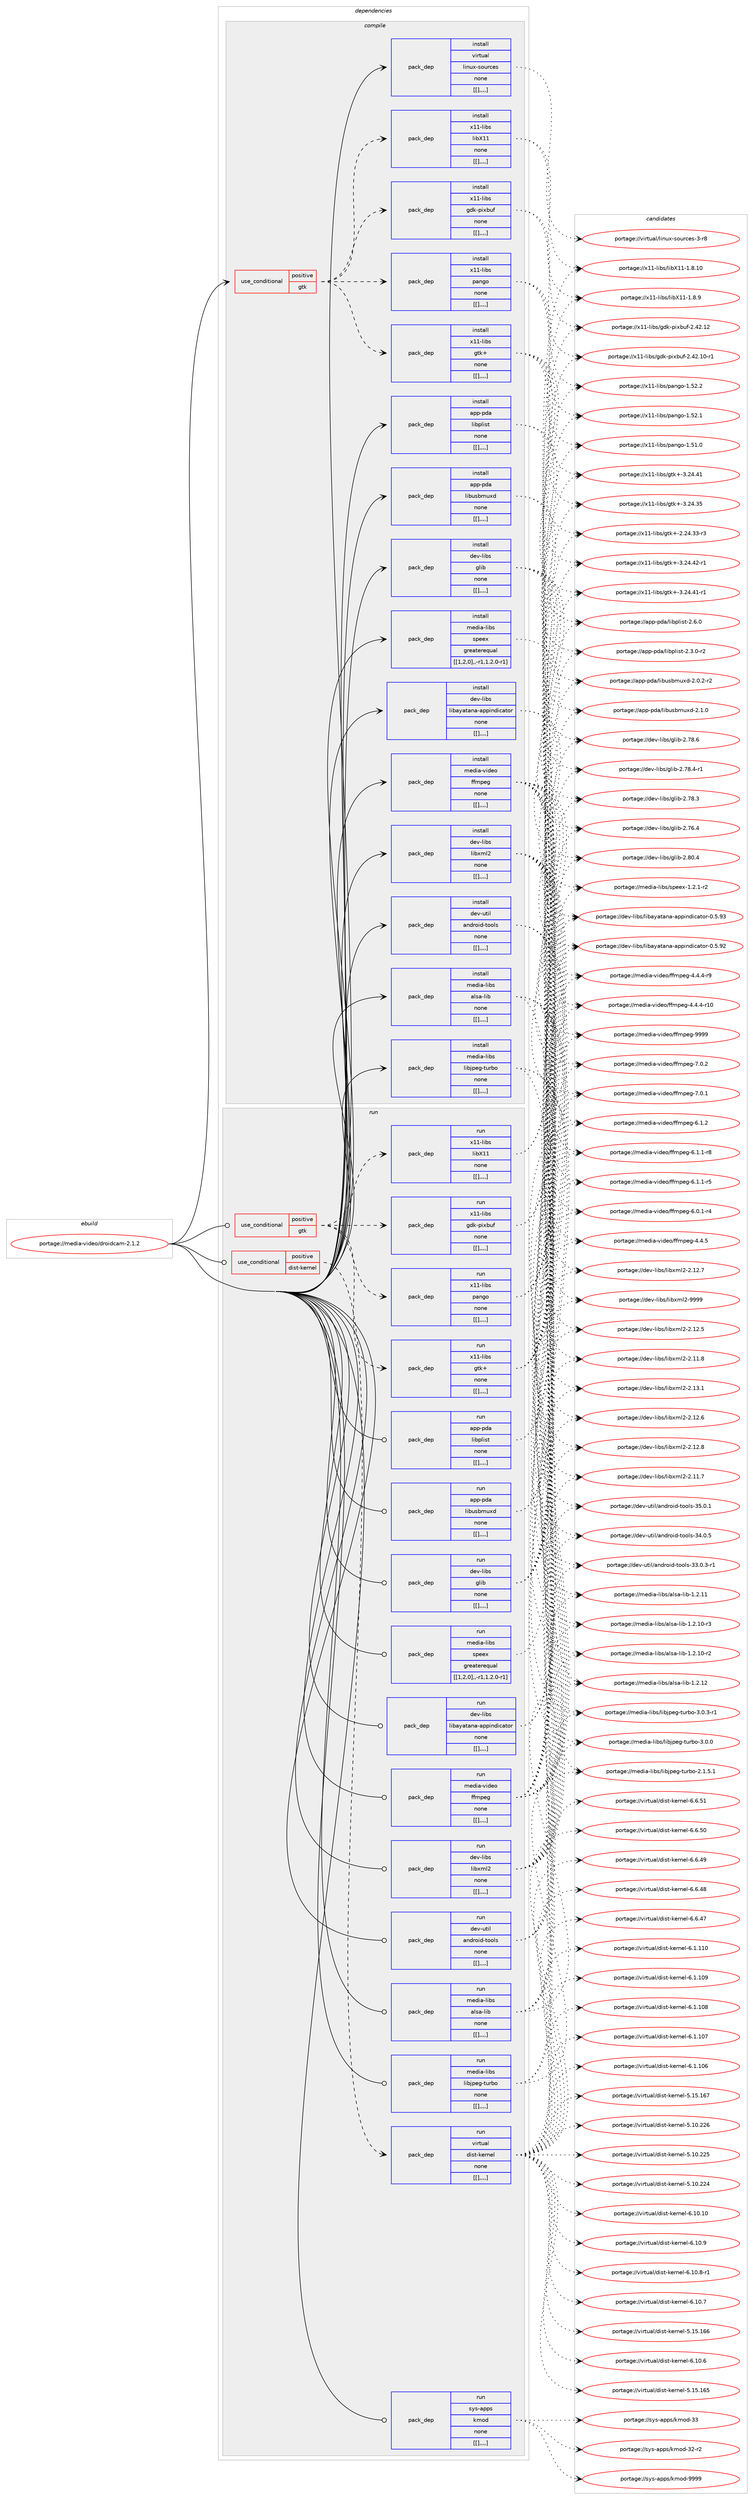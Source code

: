 digraph prolog {

# *************
# Graph options
# *************

newrank=true;
concentrate=true;
compound=true;
graph [rankdir=LR,fontname=Helvetica,fontsize=10,ranksep=1.5];#, ranksep=2.5, nodesep=0.2];
edge  [arrowhead=vee];
node  [fontname=Helvetica,fontsize=10];

# **********
# The ebuild
# **********

subgraph cluster_leftcol {
color=gray;
label=<<i>ebuild</i>>;
id [label="portage://media-video/droidcam-2.1.2", color=red, width=4, href="../media-video/droidcam-2.1.2.svg"];
}

# ****************
# The dependencies
# ****************

subgraph cluster_midcol {
color=gray;
label=<<i>dependencies</i>>;
subgraph cluster_compile {
fillcolor="#eeeeee";
style=filled;
label=<<i>compile</i>>;
subgraph cond86584 {
dependency342371 [label=<<TABLE BORDER="0" CELLBORDER="1" CELLSPACING="0" CELLPADDING="4"><TR><TD ROWSPAN="3" CELLPADDING="10">use_conditional</TD></TR><TR><TD>positive</TD></TR><TR><TD>gtk</TD></TR></TABLE>>, shape=none, color=red];
subgraph pack253112 {
dependency342372 [label=<<TABLE BORDER="0" CELLBORDER="1" CELLSPACING="0" CELLPADDING="4" WIDTH="220"><TR><TD ROWSPAN="6" CELLPADDING="30">pack_dep</TD></TR><TR><TD WIDTH="110">install</TD></TR><TR><TD>x11-libs</TD></TR><TR><TD>gdk-pixbuf</TD></TR><TR><TD>none</TD></TR><TR><TD>[[],,,,]</TD></TR></TABLE>>, shape=none, color=blue];
}
dependency342371:e -> dependency342372:w [weight=20,style="dashed",arrowhead="vee"];
subgraph pack253113 {
dependency342373 [label=<<TABLE BORDER="0" CELLBORDER="1" CELLSPACING="0" CELLPADDING="4" WIDTH="220"><TR><TD ROWSPAN="6" CELLPADDING="30">pack_dep</TD></TR><TR><TD WIDTH="110">install</TD></TR><TR><TD>x11-libs</TD></TR><TR><TD>gtk+</TD></TR><TR><TD>none</TD></TR><TR><TD>[[],,,,]</TD></TR></TABLE>>, shape=none, color=blue];
}
dependency342371:e -> dependency342373:w [weight=20,style="dashed",arrowhead="vee"];
subgraph pack253114 {
dependency342374 [label=<<TABLE BORDER="0" CELLBORDER="1" CELLSPACING="0" CELLPADDING="4" WIDTH="220"><TR><TD ROWSPAN="6" CELLPADDING="30">pack_dep</TD></TR><TR><TD WIDTH="110">install</TD></TR><TR><TD>x11-libs</TD></TR><TR><TD>libX11</TD></TR><TR><TD>none</TD></TR><TR><TD>[[],,,,]</TD></TR></TABLE>>, shape=none, color=blue];
}
dependency342371:e -> dependency342374:w [weight=20,style="dashed",arrowhead="vee"];
subgraph pack253115 {
dependency342375 [label=<<TABLE BORDER="0" CELLBORDER="1" CELLSPACING="0" CELLPADDING="4" WIDTH="220"><TR><TD ROWSPAN="6" CELLPADDING="30">pack_dep</TD></TR><TR><TD WIDTH="110">install</TD></TR><TR><TD>x11-libs</TD></TR><TR><TD>pango</TD></TR><TR><TD>none</TD></TR><TR><TD>[[],,,,]</TD></TR></TABLE>>, shape=none, color=blue];
}
dependency342371:e -> dependency342375:w [weight=20,style="dashed",arrowhead="vee"];
}
id:e -> dependency342371:w [weight=20,style="solid",arrowhead="vee"];
subgraph pack253116 {
dependency342376 [label=<<TABLE BORDER="0" CELLBORDER="1" CELLSPACING="0" CELLPADDING="4" WIDTH="220"><TR><TD ROWSPAN="6" CELLPADDING="30">pack_dep</TD></TR><TR><TD WIDTH="110">install</TD></TR><TR><TD>app-pda</TD></TR><TR><TD>libplist</TD></TR><TR><TD>none</TD></TR><TR><TD>[[],,,,]</TD></TR></TABLE>>, shape=none, color=blue];
}
id:e -> dependency342376:w [weight=20,style="solid",arrowhead="vee"];
subgraph pack253117 {
dependency342377 [label=<<TABLE BORDER="0" CELLBORDER="1" CELLSPACING="0" CELLPADDING="4" WIDTH="220"><TR><TD ROWSPAN="6" CELLPADDING="30">pack_dep</TD></TR><TR><TD WIDTH="110">install</TD></TR><TR><TD>app-pda</TD></TR><TR><TD>libusbmuxd</TD></TR><TR><TD>none</TD></TR><TR><TD>[[],,,,]</TD></TR></TABLE>>, shape=none, color=blue];
}
id:e -> dependency342377:w [weight=20,style="solid",arrowhead="vee"];
subgraph pack253118 {
dependency342378 [label=<<TABLE BORDER="0" CELLBORDER="1" CELLSPACING="0" CELLPADDING="4" WIDTH="220"><TR><TD ROWSPAN="6" CELLPADDING="30">pack_dep</TD></TR><TR><TD WIDTH="110">install</TD></TR><TR><TD>dev-libs</TD></TR><TR><TD>glib</TD></TR><TR><TD>none</TD></TR><TR><TD>[[],,,,]</TD></TR></TABLE>>, shape=none, color=blue];
}
id:e -> dependency342378:w [weight=20,style="solid",arrowhead="vee"];
subgraph pack253119 {
dependency342379 [label=<<TABLE BORDER="0" CELLBORDER="1" CELLSPACING="0" CELLPADDING="4" WIDTH="220"><TR><TD ROWSPAN="6" CELLPADDING="30">pack_dep</TD></TR><TR><TD WIDTH="110">install</TD></TR><TR><TD>dev-libs</TD></TR><TR><TD>libayatana-appindicator</TD></TR><TR><TD>none</TD></TR><TR><TD>[[],,,,]</TD></TR></TABLE>>, shape=none, color=blue];
}
id:e -> dependency342379:w [weight=20,style="solid",arrowhead="vee"];
subgraph pack253120 {
dependency342380 [label=<<TABLE BORDER="0" CELLBORDER="1" CELLSPACING="0" CELLPADDING="4" WIDTH="220"><TR><TD ROWSPAN="6" CELLPADDING="30">pack_dep</TD></TR><TR><TD WIDTH="110">install</TD></TR><TR><TD>dev-libs</TD></TR><TR><TD>libxml2</TD></TR><TR><TD>none</TD></TR><TR><TD>[[],,,,]</TD></TR></TABLE>>, shape=none, color=blue];
}
id:e -> dependency342380:w [weight=20,style="solid",arrowhead="vee"];
subgraph pack253121 {
dependency342381 [label=<<TABLE BORDER="0" CELLBORDER="1" CELLSPACING="0" CELLPADDING="4" WIDTH="220"><TR><TD ROWSPAN="6" CELLPADDING="30">pack_dep</TD></TR><TR><TD WIDTH="110">install</TD></TR><TR><TD>dev-util</TD></TR><TR><TD>android-tools</TD></TR><TR><TD>none</TD></TR><TR><TD>[[],,,,]</TD></TR></TABLE>>, shape=none, color=blue];
}
id:e -> dependency342381:w [weight=20,style="solid",arrowhead="vee"];
subgraph pack253122 {
dependency342382 [label=<<TABLE BORDER="0" CELLBORDER="1" CELLSPACING="0" CELLPADDING="4" WIDTH="220"><TR><TD ROWSPAN="6" CELLPADDING="30">pack_dep</TD></TR><TR><TD WIDTH="110">install</TD></TR><TR><TD>media-libs</TD></TR><TR><TD>alsa-lib</TD></TR><TR><TD>none</TD></TR><TR><TD>[[],,,,]</TD></TR></TABLE>>, shape=none, color=blue];
}
id:e -> dependency342382:w [weight=20,style="solid",arrowhead="vee"];
subgraph pack253123 {
dependency342383 [label=<<TABLE BORDER="0" CELLBORDER="1" CELLSPACING="0" CELLPADDING="4" WIDTH="220"><TR><TD ROWSPAN="6" CELLPADDING="30">pack_dep</TD></TR><TR><TD WIDTH="110">install</TD></TR><TR><TD>media-libs</TD></TR><TR><TD>libjpeg-turbo</TD></TR><TR><TD>none</TD></TR><TR><TD>[[],,,,]</TD></TR></TABLE>>, shape=none, color=blue];
}
id:e -> dependency342383:w [weight=20,style="solid",arrowhead="vee"];
subgraph pack253124 {
dependency342384 [label=<<TABLE BORDER="0" CELLBORDER="1" CELLSPACING="0" CELLPADDING="4" WIDTH="220"><TR><TD ROWSPAN="6" CELLPADDING="30">pack_dep</TD></TR><TR><TD WIDTH="110">install</TD></TR><TR><TD>media-libs</TD></TR><TR><TD>speex</TD></TR><TR><TD>greaterequal</TD></TR><TR><TD>[[1,2,0],,-r1,1.2.0-r1]</TD></TR></TABLE>>, shape=none, color=blue];
}
id:e -> dependency342384:w [weight=20,style="solid",arrowhead="vee"];
subgraph pack253125 {
dependency342385 [label=<<TABLE BORDER="0" CELLBORDER="1" CELLSPACING="0" CELLPADDING="4" WIDTH="220"><TR><TD ROWSPAN="6" CELLPADDING="30">pack_dep</TD></TR><TR><TD WIDTH="110">install</TD></TR><TR><TD>media-video</TD></TR><TR><TD>ffmpeg</TD></TR><TR><TD>none</TD></TR><TR><TD>[[],,,,]</TD></TR></TABLE>>, shape=none, color=blue];
}
id:e -> dependency342385:w [weight=20,style="solid",arrowhead="vee"];
subgraph pack253126 {
dependency342386 [label=<<TABLE BORDER="0" CELLBORDER="1" CELLSPACING="0" CELLPADDING="4" WIDTH="220"><TR><TD ROWSPAN="6" CELLPADDING="30">pack_dep</TD></TR><TR><TD WIDTH="110">install</TD></TR><TR><TD>virtual</TD></TR><TR><TD>linux-sources</TD></TR><TR><TD>none</TD></TR><TR><TD>[[],,,,]</TD></TR></TABLE>>, shape=none, color=blue];
}
id:e -> dependency342386:w [weight=20,style="solid",arrowhead="vee"];
}
subgraph cluster_compileandrun {
fillcolor="#eeeeee";
style=filled;
label=<<i>compile and run</i>>;
}
subgraph cluster_run {
fillcolor="#eeeeee";
style=filled;
label=<<i>run</i>>;
subgraph cond86585 {
dependency342387 [label=<<TABLE BORDER="0" CELLBORDER="1" CELLSPACING="0" CELLPADDING="4"><TR><TD ROWSPAN="3" CELLPADDING="10">use_conditional</TD></TR><TR><TD>positive</TD></TR><TR><TD>dist-kernel</TD></TR></TABLE>>, shape=none, color=red];
subgraph pack253127 {
dependency342388 [label=<<TABLE BORDER="0" CELLBORDER="1" CELLSPACING="0" CELLPADDING="4" WIDTH="220"><TR><TD ROWSPAN="6" CELLPADDING="30">pack_dep</TD></TR><TR><TD WIDTH="110">run</TD></TR><TR><TD>virtual</TD></TR><TR><TD>dist-kernel</TD></TR><TR><TD>none</TD></TR><TR><TD>[[],,,,]</TD></TR></TABLE>>, shape=none, color=blue];
}
dependency342387:e -> dependency342388:w [weight=20,style="dashed",arrowhead="vee"];
}
id:e -> dependency342387:w [weight=20,style="solid",arrowhead="odot"];
subgraph cond86586 {
dependency342389 [label=<<TABLE BORDER="0" CELLBORDER="1" CELLSPACING="0" CELLPADDING="4"><TR><TD ROWSPAN="3" CELLPADDING="10">use_conditional</TD></TR><TR><TD>positive</TD></TR><TR><TD>gtk</TD></TR></TABLE>>, shape=none, color=red];
subgraph pack253128 {
dependency342390 [label=<<TABLE BORDER="0" CELLBORDER="1" CELLSPACING="0" CELLPADDING="4" WIDTH="220"><TR><TD ROWSPAN="6" CELLPADDING="30">pack_dep</TD></TR><TR><TD WIDTH="110">run</TD></TR><TR><TD>x11-libs</TD></TR><TR><TD>gdk-pixbuf</TD></TR><TR><TD>none</TD></TR><TR><TD>[[],,,,]</TD></TR></TABLE>>, shape=none, color=blue];
}
dependency342389:e -> dependency342390:w [weight=20,style="dashed",arrowhead="vee"];
subgraph pack253129 {
dependency342391 [label=<<TABLE BORDER="0" CELLBORDER="1" CELLSPACING="0" CELLPADDING="4" WIDTH="220"><TR><TD ROWSPAN="6" CELLPADDING="30">pack_dep</TD></TR><TR><TD WIDTH="110">run</TD></TR><TR><TD>x11-libs</TD></TR><TR><TD>gtk+</TD></TR><TR><TD>none</TD></TR><TR><TD>[[],,,,]</TD></TR></TABLE>>, shape=none, color=blue];
}
dependency342389:e -> dependency342391:w [weight=20,style="dashed",arrowhead="vee"];
subgraph pack253130 {
dependency342392 [label=<<TABLE BORDER="0" CELLBORDER="1" CELLSPACING="0" CELLPADDING="4" WIDTH="220"><TR><TD ROWSPAN="6" CELLPADDING="30">pack_dep</TD></TR><TR><TD WIDTH="110">run</TD></TR><TR><TD>x11-libs</TD></TR><TR><TD>libX11</TD></TR><TR><TD>none</TD></TR><TR><TD>[[],,,,]</TD></TR></TABLE>>, shape=none, color=blue];
}
dependency342389:e -> dependency342392:w [weight=20,style="dashed",arrowhead="vee"];
subgraph pack253131 {
dependency342393 [label=<<TABLE BORDER="0" CELLBORDER="1" CELLSPACING="0" CELLPADDING="4" WIDTH="220"><TR><TD ROWSPAN="6" CELLPADDING="30">pack_dep</TD></TR><TR><TD WIDTH="110">run</TD></TR><TR><TD>x11-libs</TD></TR><TR><TD>pango</TD></TR><TR><TD>none</TD></TR><TR><TD>[[],,,,]</TD></TR></TABLE>>, shape=none, color=blue];
}
dependency342389:e -> dependency342393:w [weight=20,style="dashed",arrowhead="vee"];
}
id:e -> dependency342389:w [weight=20,style="solid",arrowhead="odot"];
subgraph pack253132 {
dependency342394 [label=<<TABLE BORDER="0" CELLBORDER="1" CELLSPACING="0" CELLPADDING="4" WIDTH="220"><TR><TD ROWSPAN="6" CELLPADDING="30">pack_dep</TD></TR><TR><TD WIDTH="110">run</TD></TR><TR><TD>app-pda</TD></TR><TR><TD>libplist</TD></TR><TR><TD>none</TD></TR><TR><TD>[[],,,,]</TD></TR></TABLE>>, shape=none, color=blue];
}
id:e -> dependency342394:w [weight=20,style="solid",arrowhead="odot"];
subgraph pack253133 {
dependency342395 [label=<<TABLE BORDER="0" CELLBORDER="1" CELLSPACING="0" CELLPADDING="4" WIDTH="220"><TR><TD ROWSPAN="6" CELLPADDING="30">pack_dep</TD></TR><TR><TD WIDTH="110">run</TD></TR><TR><TD>app-pda</TD></TR><TR><TD>libusbmuxd</TD></TR><TR><TD>none</TD></TR><TR><TD>[[],,,,]</TD></TR></TABLE>>, shape=none, color=blue];
}
id:e -> dependency342395:w [weight=20,style="solid",arrowhead="odot"];
subgraph pack253134 {
dependency342396 [label=<<TABLE BORDER="0" CELLBORDER="1" CELLSPACING="0" CELLPADDING="4" WIDTH="220"><TR><TD ROWSPAN="6" CELLPADDING="30">pack_dep</TD></TR><TR><TD WIDTH="110">run</TD></TR><TR><TD>dev-libs</TD></TR><TR><TD>glib</TD></TR><TR><TD>none</TD></TR><TR><TD>[[],,,,]</TD></TR></TABLE>>, shape=none, color=blue];
}
id:e -> dependency342396:w [weight=20,style="solid",arrowhead="odot"];
subgraph pack253135 {
dependency342397 [label=<<TABLE BORDER="0" CELLBORDER="1" CELLSPACING="0" CELLPADDING="4" WIDTH="220"><TR><TD ROWSPAN="6" CELLPADDING="30">pack_dep</TD></TR><TR><TD WIDTH="110">run</TD></TR><TR><TD>dev-libs</TD></TR><TR><TD>libayatana-appindicator</TD></TR><TR><TD>none</TD></TR><TR><TD>[[],,,,]</TD></TR></TABLE>>, shape=none, color=blue];
}
id:e -> dependency342397:w [weight=20,style="solid",arrowhead="odot"];
subgraph pack253136 {
dependency342398 [label=<<TABLE BORDER="0" CELLBORDER="1" CELLSPACING="0" CELLPADDING="4" WIDTH="220"><TR><TD ROWSPAN="6" CELLPADDING="30">pack_dep</TD></TR><TR><TD WIDTH="110">run</TD></TR><TR><TD>dev-libs</TD></TR><TR><TD>libxml2</TD></TR><TR><TD>none</TD></TR><TR><TD>[[],,,,]</TD></TR></TABLE>>, shape=none, color=blue];
}
id:e -> dependency342398:w [weight=20,style="solid",arrowhead="odot"];
subgraph pack253137 {
dependency342399 [label=<<TABLE BORDER="0" CELLBORDER="1" CELLSPACING="0" CELLPADDING="4" WIDTH="220"><TR><TD ROWSPAN="6" CELLPADDING="30">pack_dep</TD></TR><TR><TD WIDTH="110">run</TD></TR><TR><TD>dev-util</TD></TR><TR><TD>android-tools</TD></TR><TR><TD>none</TD></TR><TR><TD>[[],,,,]</TD></TR></TABLE>>, shape=none, color=blue];
}
id:e -> dependency342399:w [weight=20,style="solid",arrowhead="odot"];
subgraph pack253138 {
dependency342400 [label=<<TABLE BORDER="0" CELLBORDER="1" CELLSPACING="0" CELLPADDING="4" WIDTH="220"><TR><TD ROWSPAN="6" CELLPADDING="30">pack_dep</TD></TR><TR><TD WIDTH="110">run</TD></TR><TR><TD>media-libs</TD></TR><TR><TD>alsa-lib</TD></TR><TR><TD>none</TD></TR><TR><TD>[[],,,,]</TD></TR></TABLE>>, shape=none, color=blue];
}
id:e -> dependency342400:w [weight=20,style="solid",arrowhead="odot"];
subgraph pack253139 {
dependency342401 [label=<<TABLE BORDER="0" CELLBORDER="1" CELLSPACING="0" CELLPADDING="4" WIDTH="220"><TR><TD ROWSPAN="6" CELLPADDING="30">pack_dep</TD></TR><TR><TD WIDTH="110">run</TD></TR><TR><TD>media-libs</TD></TR><TR><TD>libjpeg-turbo</TD></TR><TR><TD>none</TD></TR><TR><TD>[[],,,,]</TD></TR></TABLE>>, shape=none, color=blue];
}
id:e -> dependency342401:w [weight=20,style="solid",arrowhead="odot"];
subgraph pack253140 {
dependency342402 [label=<<TABLE BORDER="0" CELLBORDER="1" CELLSPACING="0" CELLPADDING="4" WIDTH="220"><TR><TD ROWSPAN="6" CELLPADDING="30">pack_dep</TD></TR><TR><TD WIDTH="110">run</TD></TR><TR><TD>media-libs</TD></TR><TR><TD>speex</TD></TR><TR><TD>greaterequal</TD></TR><TR><TD>[[1,2,0],,-r1,1.2.0-r1]</TD></TR></TABLE>>, shape=none, color=blue];
}
id:e -> dependency342402:w [weight=20,style="solid",arrowhead="odot"];
subgraph pack253141 {
dependency342403 [label=<<TABLE BORDER="0" CELLBORDER="1" CELLSPACING="0" CELLPADDING="4" WIDTH="220"><TR><TD ROWSPAN="6" CELLPADDING="30">pack_dep</TD></TR><TR><TD WIDTH="110">run</TD></TR><TR><TD>media-video</TD></TR><TR><TD>ffmpeg</TD></TR><TR><TD>none</TD></TR><TR><TD>[[],,,,]</TD></TR></TABLE>>, shape=none, color=blue];
}
id:e -> dependency342403:w [weight=20,style="solid",arrowhead="odot"];
subgraph pack253142 {
dependency342404 [label=<<TABLE BORDER="0" CELLBORDER="1" CELLSPACING="0" CELLPADDING="4" WIDTH="220"><TR><TD ROWSPAN="6" CELLPADDING="30">pack_dep</TD></TR><TR><TD WIDTH="110">run</TD></TR><TR><TD>sys-apps</TD></TR><TR><TD>kmod</TD></TR><TR><TD>none</TD></TR><TR><TD>[[],,,,]</TD></TR></TABLE>>, shape=none, color=blue];
}
id:e -> dependency342404:w [weight=20,style="solid",arrowhead="odot"];
}
}

# **************
# The candidates
# **************

subgraph cluster_choices {
rank=same;
color=gray;
label=<<i>candidates</i>>;

subgraph choice253112 {
color=black;
nodesep=1;
choice120494945108105981154710310010745112105120981171024550465250464950 [label="portage://x11-libs/gdk-pixbuf-2.42.12", color=red, width=4,href="../x11-libs/gdk-pixbuf-2.42.12.svg"];
choice1204949451081059811547103100107451121051209811710245504652504649484511449 [label="portage://x11-libs/gdk-pixbuf-2.42.10-r1", color=red, width=4,href="../x11-libs/gdk-pixbuf-2.42.10-r1.svg"];
dependency342372:e -> choice120494945108105981154710310010745112105120981171024550465250464950:w [style=dotted,weight="100"];
dependency342372:e -> choice1204949451081059811547103100107451121051209811710245504652504649484511449:w [style=dotted,weight="100"];
}
subgraph choice253113 {
color=black;
nodesep=1;
choice12049494510810598115471031161074345514650524652504511449 [label="portage://x11-libs/gtk+-3.24.42-r1", color=red, width=4,href="../x11-libs/gtk+-3.24.42-r1.svg"];
choice12049494510810598115471031161074345514650524652494511449 [label="portage://x11-libs/gtk+-3.24.41-r1", color=red, width=4,href="../x11-libs/gtk+-3.24.41-r1.svg"];
choice1204949451081059811547103116107434551465052465249 [label="portage://x11-libs/gtk+-3.24.41", color=red, width=4,href="../x11-libs/gtk+-3.24.41.svg"];
choice1204949451081059811547103116107434551465052465153 [label="portage://x11-libs/gtk+-3.24.35", color=red, width=4,href="../x11-libs/gtk+-3.24.35.svg"];
choice12049494510810598115471031161074345504650524651514511451 [label="portage://x11-libs/gtk+-2.24.33-r3", color=red, width=4,href="../x11-libs/gtk+-2.24.33-r3.svg"];
dependency342373:e -> choice12049494510810598115471031161074345514650524652504511449:w [style=dotted,weight="100"];
dependency342373:e -> choice12049494510810598115471031161074345514650524652494511449:w [style=dotted,weight="100"];
dependency342373:e -> choice1204949451081059811547103116107434551465052465249:w [style=dotted,weight="100"];
dependency342373:e -> choice1204949451081059811547103116107434551465052465153:w [style=dotted,weight="100"];
dependency342373:e -> choice12049494510810598115471031161074345504650524651514511451:w [style=dotted,weight="100"];
}
subgraph choice253114 {
color=black;
nodesep=1;
choice12049494510810598115471081059888494945494656464948 [label="portage://x11-libs/libX11-1.8.10", color=red, width=4,href="../x11-libs/libX11-1.8.10.svg"];
choice120494945108105981154710810598884949454946564657 [label="portage://x11-libs/libX11-1.8.9", color=red, width=4,href="../x11-libs/libX11-1.8.9.svg"];
dependency342374:e -> choice12049494510810598115471081059888494945494656464948:w [style=dotted,weight="100"];
dependency342374:e -> choice120494945108105981154710810598884949454946564657:w [style=dotted,weight="100"];
}
subgraph choice253115 {
color=black;
nodesep=1;
choice12049494510810598115471129711010311145494653504650 [label="portage://x11-libs/pango-1.52.2", color=red, width=4,href="../x11-libs/pango-1.52.2.svg"];
choice12049494510810598115471129711010311145494653504649 [label="portage://x11-libs/pango-1.52.1", color=red, width=4,href="../x11-libs/pango-1.52.1.svg"];
choice12049494510810598115471129711010311145494653494648 [label="portage://x11-libs/pango-1.51.0", color=red, width=4,href="../x11-libs/pango-1.51.0.svg"];
dependency342375:e -> choice12049494510810598115471129711010311145494653504650:w [style=dotted,weight="100"];
dependency342375:e -> choice12049494510810598115471129711010311145494653504649:w [style=dotted,weight="100"];
dependency342375:e -> choice12049494510810598115471129711010311145494653494648:w [style=dotted,weight="100"];
}
subgraph choice253116 {
color=black;
nodesep=1;
choice9711211245112100974710810598112108105115116455046544648 [label="portage://app-pda/libplist-2.6.0", color=red, width=4,href="../app-pda/libplist-2.6.0.svg"];
choice97112112451121009747108105981121081051151164550465146484511450 [label="portage://app-pda/libplist-2.3.0-r2", color=red, width=4,href="../app-pda/libplist-2.3.0-r2.svg"];
dependency342376:e -> choice9711211245112100974710810598112108105115116455046544648:w [style=dotted,weight="100"];
dependency342376:e -> choice97112112451121009747108105981121081051151164550465146484511450:w [style=dotted,weight="100"];
}
subgraph choice253117 {
color=black;
nodesep=1;
choice971121124511210097471081059811711598109117120100455046494648 [label="portage://app-pda/libusbmuxd-2.1.0", color=red, width=4,href="../app-pda/libusbmuxd-2.1.0.svg"];
choice9711211245112100974710810598117115981091171201004550464846504511450 [label="portage://app-pda/libusbmuxd-2.0.2-r2", color=red, width=4,href="../app-pda/libusbmuxd-2.0.2-r2.svg"];
dependency342377:e -> choice971121124511210097471081059811711598109117120100455046494648:w [style=dotted,weight="100"];
dependency342377:e -> choice9711211245112100974710810598117115981091171201004550464846504511450:w [style=dotted,weight="100"];
}
subgraph choice253118 {
color=black;
nodesep=1;
choice1001011184510810598115471031081059845504656484652 [label="portage://dev-libs/glib-2.80.4", color=red, width=4,href="../dev-libs/glib-2.80.4.svg"];
choice1001011184510810598115471031081059845504655564654 [label="portage://dev-libs/glib-2.78.6", color=red, width=4,href="../dev-libs/glib-2.78.6.svg"];
choice10010111845108105981154710310810598455046555646524511449 [label="portage://dev-libs/glib-2.78.4-r1", color=red, width=4,href="../dev-libs/glib-2.78.4-r1.svg"];
choice1001011184510810598115471031081059845504655564651 [label="portage://dev-libs/glib-2.78.3", color=red, width=4,href="../dev-libs/glib-2.78.3.svg"];
choice1001011184510810598115471031081059845504655544652 [label="portage://dev-libs/glib-2.76.4", color=red, width=4,href="../dev-libs/glib-2.76.4.svg"];
dependency342378:e -> choice1001011184510810598115471031081059845504656484652:w [style=dotted,weight="100"];
dependency342378:e -> choice1001011184510810598115471031081059845504655564654:w [style=dotted,weight="100"];
dependency342378:e -> choice10010111845108105981154710310810598455046555646524511449:w [style=dotted,weight="100"];
dependency342378:e -> choice1001011184510810598115471031081059845504655564651:w [style=dotted,weight="100"];
dependency342378:e -> choice1001011184510810598115471031081059845504655544652:w [style=dotted,weight="100"];
}
subgraph choice253119 {
color=black;
nodesep=1;
choice10010111845108105981154710810598971219711697110974597112112105110100105999711611111445484653465751 [label="portage://dev-libs/libayatana-appindicator-0.5.93", color=red, width=4,href="../dev-libs/libayatana-appindicator-0.5.93.svg"];
choice10010111845108105981154710810598971219711697110974597112112105110100105999711611111445484653465750 [label="portage://dev-libs/libayatana-appindicator-0.5.92", color=red, width=4,href="../dev-libs/libayatana-appindicator-0.5.92.svg"];
dependency342379:e -> choice10010111845108105981154710810598971219711697110974597112112105110100105999711611111445484653465751:w [style=dotted,weight="100"];
dependency342379:e -> choice10010111845108105981154710810598971219711697110974597112112105110100105999711611111445484653465750:w [style=dotted,weight="100"];
}
subgraph choice253120 {
color=black;
nodesep=1;
choice10010111845108105981154710810598120109108504557575757 [label="portage://dev-libs/libxml2-9999", color=red, width=4,href="../dev-libs/libxml2-9999.svg"];
choice100101118451081059811547108105981201091085045504649514649 [label="portage://dev-libs/libxml2-2.13.1", color=red, width=4,href="../dev-libs/libxml2-2.13.1.svg"];
choice100101118451081059811547108105981201091085045504649504656 [label="portage://dev-libs/libxml2-2.12.8", color=red, width=4,href="../dev-libs/libxml2-2.12.8.svg"];
choice100101118451081059811547108105981201091085045504649504655 [label="portage://dev-libs/libxml2-2.12.7", color=red, width=4,href="../dev-libs/libxml2-2.12.7.svg"];
choice100101118451081059811547108105981201091085045504649504654 [label="portage://dev-libs/libxml2-2.12.6", color=red, width=4,href="../dev-libs/libxml2-2.12.6.svg"];
choice100101118451081059811547108105981201091085045504649504653 [label="portage://dev-libs/libxml2-2.12.5", color=red, width=4,href="../dev-libs/libxml2-2.12.5.svg"];
choice100101118451081059811547108105981201091085045504649494656 [label="portage://dev-libs/libxml2-2.11.8", color=red, width=4,href="../dev-libs/libxml2-2.11.8.svg"];
choice100101118451081059811547108105981201091085045504649494655 [label="portage://dev-libs/libxml2-2.11.7", color=red, width=4,href="../dev-libs/libxml2-2.11.7.svg"];
dependency342380:e -> choice10010111845108105981154710810598120109108504557575757:w [style=dotted,weight="100"];
dependency342380:e -> choice100101118451081059811547108105981201091085045504649514649:w [style=dotted,weight="100"];
dependency342380:e -> choice100101118451081059811547108105981201091085045504649504656:w [style=dotted,weight="100"];
dependency342380:e -> choice100101118451081059811547108105981201091085045504649504655:w [style=dotted,weight="100"];
dependency342380:e -> choice100101118451081059811547108105981201091085045504649504654:w [style=dotted,weight="100"];
dependency342380:e -> choice100101118451081059811547108105981201091085045504649504653:w [style=dotted,weight="100"];
dependency342380:e -> choice100101118451081059811547108105981201091085045504649494656:w [style=dotted,weight="100"];
dependency342380:e -> choice100101118451081059811547108105981201091085045504649494655:w [style=dotted,weight="100"];
}
subgraph choice253121 {
color=black;
nodesep=1;
choice1001011184511711610510847971101001141111051004511611111110811545515346484649 [label="portage://dev-util/android-tools-35.0.1", color=red, width=4,href="../dev-util/android-tools-35.0.1.svg"];
choice1001011184511711610510847971101001141111051004511611111110811545515246484653 [label="portage://dev-util/android-tools-34.0.5", color=red, width=4,href="../dev-util/android-tools-34.0.5.svg"];
choice10010111845117116105108479711010011411110510045116111111108115455151464846514511449 [label="portage://dev-util/android-tools-33.0.3-r1", color=red, width=4,href="../dev-util/android-tools-33.0.3-r1.svg"];
dependency342381:e -> choice1001011184511711610510847971101001141111051004511611111110811545515346484649:w [style=dotted,weight="100"];
dependency342381:e -> choice1001011184511711610510847971101001141111051004511611111110811545515246484653:w [style=dotted,weight="100"];
dependency342381:e -> choice10010111845117116105108479711010011411110510045116111111108115455151464846514511449:w [style=dotted,weight="100"];
}
subgraph choice253122 {
color=black;
nodesep=1;
choice109101100105974510810598115479710811597451081059845494650464950 [label="portage://media-libs/alsa-lib-1.2.12", color=red, width=4,href="../media-libs/alsa-lib-1.2.12.svg"];
choice109101100105974510810598115479710811597451081059845494650464949 [label="portage://media-libs/alsa-lib-1.2.11", color=red, width=4,href="../media-libs/alsa-lib-1.2.11.svg"];
choice1091011001059745108105981154797108115974510810598454946504649484511451 [label="portage://media-libs/alsa-lib-1.2.10-r3", color=red, width=4,href="../media-libs/alsa-lib-1.2.10-r3.svg"];
choice1091011001059745108105981154797108115974510810598454946504649484511450 [label="portage://media-libs/alsa-lib-1.2.10-r2", color=red, width=4,href="../media-libs/alsa-lib-1.2.10-r2.svg"];
dependency342382:e -> choice109101100105974510810598115479710811597451081059845494650464950:w [style=dotted,weight="100"];
dependency342382:e -> choice109101100105974510810598115479710811597451081059845494650464949:w [style=dotted,weight="100"];
dependency342382:e -> choice1091011001059745108105981154797108115974510810598454946504649484511451:w [style=dotted,weight="100"];
dependency342382:e -> choice1091011001059745108105981154797108115974510810598454946504649484511450:w [style=dotted,weight="100"];
}
subgraph choice253123 {
color=black;
nodesep=1;
choice109101100105974510810598115471081059810611210110345116117114981114551464846514511449 [label="portage://media-libs/libjpeg-turbo-3.0.3-r1", color=red, width=4,href="../media-libs/libjpeg-turbo-3.0.3-r1.svg"];
choice10910110010597451081059811547108105981061121011034511611711498111455146484648 [label="portage://media-libs/libjpeg-turbo-3.0.0", color=red, width=4,href="../media-libs/libjpeg-turbo-3.0.0.svg"];
choice109101100105974510810598115471081059810611210110345116117114981114550464946534649 [label="portage://media-libs/libjpeg-turbo-2.1.5.1", color=red, width=4,href="../media-libs/libjpeg-turbo-2.1.5.1.svg"];
dependency342383:e -> choice109101100105974510810598115471081059810611210110345116117114981114551464846514511449:w [style=dotted,weight="100"];
dependency342383:e -> choice10910110010597451081059811547108105981061121011034511611711498111455146484648:w [style=dotted,weight="100"];
dependency342383:e -> choice109101100105974510810598115471081059810611210110345116117114981114550464946534649:w [style=dotted,weight="100"];
}
subgraph choice253124 {
color=black;
nodesep=1;
choice109101100105974510810598115471151121011011204549465046494511450 [label="portage://media-libs/speex-1.2.1-r2", color=red, width=4,href="../media-libs/speex-1.2.1-r2.svg"];
dependency342384:e -> choice109101100105974510810598115471151121011011204549465046494511450:w [style=dotted,weight="100"];
}
subgraph choice253125 {
color=black;
nodesep=1;
choice1091011001059745118105100101111471021021091121011034557575757 [label="portage://media-video/ffmpeg-9999", color=red, width=4,href="../media-video/ffmpeg-9999.svg"];
choice109101100105974511810510010111147102102109112101103455546484650 [label="portage://media-video/ffmpeg-7.0.2", color=red, width=4,href="../media-video/ffmpeg-7.0.2.svg"];
choice109101100105974511810510010111147102102109112101103455546484649 [label="portage://media-video/ffmpeg-7.0.1", color=red, width=4,href="../media-video/ffmpeg-7.0.1.svg"];
choice109101100105974511810510010111147102102109112101103455446494650 [label="portage://media-video/ffmpeg-6.1.2", color=red, width=4,href="../media-video/ffmpeg-6.1.2.svg"];
choice1091011001059745118105100101111471021021091121011034554464946494511456 [label="portage://media-video/ffmpeg-6.1.1-r8", color=red, width=4,href="../media-video/ffmpeg-6.1.1-r8.svg"];
choice1091011001059745118105100101111471021021091121011034554464946494511453 [label="portage://media-video/ffmpeg-6.1.1-r5", color=red, width=4,href="../media-video/ffmpeg-6.1.1-r5.svg"];
choice1091011001059745118105100101111471021021091121011034554464846494511452 [label="portage://media-video/ffmpeg-6.0.1-r4", color=red, width=4,href="../media-video/ffmpeg-6.0.1-r4.svg"];
choice109101100105974511810510010111147102102109112101103455246524653 [label="portage://media-video/ffmpeg-4.4.5", color=red, width=4,href="../media-video/ffmpeg-4.4.5.svg"];
choice1091011001059745118105100101111471021021091121011034552465246524511457 [label="portage://media-video/ffmpeg-4.4.4-r9", color=red, width=4,href="../media-video/ffmpeg-4.4.4-r9.svg"];
choice109101100105974511810510010111147102102109112101103455246524652451144948 [label="portage://media-video/ffmpeg-4.4.4-r10", color=red, width=4,href="../media-video/ffmpeg-4.4.4-r10.svg"];
dependency342385:e -> choice1091011001059745118105100101111471021021091121011034557575757:w [style=dotted,weight="100"];
dependency342385:e -> choice109101100105974511810510010111147102102109112101103455546484650:w [style=dotted,weight="100"];
dependency342385:e -> choice109101100105974511810510010111147102102109112101103455546484649:w [style=dotted,weight="100"];
dependency342385:e -> choice109101100105974511810510010111147102102109112101103455446494650:w [style=dotted,weight="100"];
dependency342385:e -> choice1091011001059745118105100101111471021021091121011034554464946494511456:w [style=dotted,weight="100"];
dependency342385:e -> choice1091011001059745118105100101111471021021091121011034554464946494511453:w [style=dotted,weight="100"];
dependency342385:e -> choice1091011001059745118105100101111471021021091121011034554464846494511452:w [style=dotted,weight="100"];
dependency342385:e -> choice109101100105974511810510010111147102102109112101103455246524653:w [style=dotted,weight="100"];
dependency342385:e -> choice1091011001059745118105100101111471021021091121011034552465246524511457:w [style=dotted,weight="100"];
dependency342385:e -> choice109101100105974511810510010111147102102109112101103455246524652451144948:w [style=dotted,weight="100"];
}
subgraph choice253126 {
color=black;
nodesep=1;
choice1181051141161179710847108105110117120451151111171149910111545514511456 [label="portage://virtual/linux-sources-3-r8", color=red, width=4,href="../virtual/linux-sources-3-r8.svg"];
dependency342386:e -> choice1181051141161179710847108105110117120451151111171149910111545514511456:w [style=dotted,weight="100"];
}
subgraph choice253127 {
color=black;
nodesep=1;
choice1181051141161179710847100105115116451071011141101011084554464948464948 [label="portage://virtual/dist-kernel-6.10.10", color=red, width=4,href="../virtual/dist-kernel-6.10.10.svg"];
choice11810511411611797108471001051151164510710111411010110845544649484657 [label="portage://virtual/dist-kernel-6.10.9", color=red, width=4,href="../virtual/dist-kernel-6.10.9.svg"];
choice118105114116117971084710010511511645107101114110101108455446494846564511449 [label="portage://virtual/dist-kernel-6.10.8-r1", color=red, width=4,href="../virtual/dist-kernel-6.10.8-r1.svg"];
choice11810511411611797108471001051151164510710111411010110845544649484655 [label="portage://virtual/dist-kernel-6.10.7", color=red, width=4,href="../virtual/dist-kernel-6.10.7.svg"];
choice11810511411611797108471001051151164510710111411010110845544649484654 [label="portage://virtual/dist-kernel-6.10.6", color=red, width=4,href="../virtual/dist-kernel-6.10.6.svg"];
choice11810511411611797108471001051151164510710111411010110845544654465349 [label="portage://virtual/dist-kernel-6.6.51", color=red, width=4,href="../virtual/dist-kernel-6.6.51.svg"];
choice11810511411611797108471001051151164510710111411010110845544654465348 [label="portage://virtual/dist-kernel-6.6.50", color=red, width=4,href="../virtual/dist-kernel-6.6.50.svg"];
choice11810511411611797108471001051151164510710111411010110845544654465257 [label="portage://virtual/dist-kernel-6.6.49", color=red, width=4,href="../virtual/dist-kernel-6.6.49.svg"];
choice11810511411611797108471001051151164510710111411010110845544654465256 [label="portage://virtual/dist-kernel-6.6.48", color=red, width=4,href="../virtual/dist-kernel-6.6.48.svg"];
choice11810511411611797108471001051151164510710111411010110845544654465255 [label="portage://virtual/dist-kernel-6.6.47", color=red, width=4,href="../virtual/dist-kernel-6.6.47.svg"];
choice1181051141161179710847100105115116451071011141101011084554464946494948 [label="portage://virtual/dist-kernel-6.1.110", color=red, width=4,href="../virtual/dist-kernel-6.1.110.svg"];
choice1181051141161179710847100105115116451071011141101011084554464946494857 [label="portage://virtual/dist-kernel-6.1.109", color=red, width=4,href="../virtual/dist-kernel-6.1.109.svg"];
choice1181051141161179710847100105115116451071011141101011084554464946494856 [label="portage://virtual/dist-kernel-6.1.108", color=red, width=4,href="../virtual/dist-kernel-6.1.108.svg"];
choice1181051141161179710847100105115116451071011141101011084554464946494855 [label="portage://virtual/dist-kernel-6.1.107", color=red, width=4,href="../virtual/dist-kernel-6.1.107.svg"];
choice1181051141161179710847100105115116451071011141101011084554464946494854 [label="portage://virtual/dist-kernel-6.1.106", color=red, width=4,href="../virtual/dist-kernel-6.1.106.svg"];
choice118105114116117971084710010511511645107101114110101108455346495346495455 [label="portage://virtual/dist-kernel-5.15.167", color=red, width=4,href="../virtual/dist-kernel-5.15.167.svg"];
choice118105114116117971084710010511511645107101114110101108455346495346495454 [label="portage://virtual/dist-kernel-5.15.166", color=red, width=4,href="../virtual/dist-kernel-5.15.166.svg"];
choice118105114116117971084710010511511645107101114110101108455346495346495453 [label="portage://virtual/dist-kernel-5.15.165", color=red, width=4,href="../virtual/dist-kernel-5.15.165.svg"];
choice118105114116117971084710010511511645107101114110101108455346494846505054 [label="portage://virtual/dist-kernel-5.10.226", color=red, width=4,href="../virtual/dist-kernel-5.10.226.svg"];
choice118105114116117971084710010511511645107101114110101108455346494846505053 [label="portage://virtual/dist-kernel-5.10.225", color=red, width=4,href="../virtual/dist-kernel-5.10.225.svg"];
choice118105114116117971084710010511511645107101114110101108455346494846505052 [label="portage://virtual/dist-kernel-5.10.224", color=red, width=4,href="../virtual/dist-kernel-5.10.224.svg"];
dependency342388:e -> choice1181051141161179710847100105115116451071011141101011084554464948464948:w [style=dotted,weight="100"];
dependency342388:e -> choice11810511411611797108471001051151164510710111411010110845544649484657:w [style=dotted,weight="100"];
dependency342388:e -> choice118105114116117971084710010511511645107101114110101108455446494846564511449:w [style=dotted,weight="100"];
dependency342388:e -> choice11810511411611797108471001051151164510710111411010110845544649484655:w [style=dotted,weight="100"];
dependency342388:e -> choice11810511411611797108471001051151164510710111411010110845544649484654:w [style=dotted,weight="100"];
dependency342388:e -> choice11810511411611797108471001051151164510710111411010110845544654465349:w [style=dotted,weight="100"];
dependency342388:e -> choice11810511411611797108471001051151164510710111411010110845544654465348:w [style=dotted,weight="100"];
dependency342388:e -> choice11810511411611797108471001051151164510710111411010110845544654465257:w [style=dotted,weight="100"];
dependency342388:e -> choice11810511411611797108471001051151164510710111411010110845544654465256:w [style=dotted,weight="100"];
dependency342388:e -> choice11810511411611797108471001051151164510710111411010110845544654465255:w [style=dotted,weight="100"];
dependency342388:e -> choice1181051141161179710847100105115116451071011141101011084554464946494948:w [style=dotted,weight="100"];
dependency342388:e -> choice1181051141161179710847100105115116451071011141101011084554464946494857:w [style=dotted,weight="100"];
dependency342388:e -> choice1181051141161179710847100105115116451071011141101011084554464946494856:w [style=dotted,weight="100"];
dependency342388:e -> choice1181051141161179710847100105115116451071011141101011084554464946494855:w [style=dotted,weight="100"];
dependency342388:e -> choice1181051141161179710847100105115116451071011141101011084554464946494854:w [style=dotted,weight="100"];
dependency342388:e -> choice118105114116117971084710010511511645107101114110101108455346495346495455:w [style=dotted,weight="100"];
dependency342388:e -> choice118105114116117971084710010511511645107101114110101108455346495346495454:w [style=dotted,weight="100"];
dependency342388:e -> choice118105114116117971084710010511511645107101114110101108455346495346495453:w [style=dotted,weight="100"];
dependency342388:e -> choice118105114116117971084710010511511645107101114110101108455346494846505054:w [style=dotted,weight="100"];
dependency342388:e -> choice118105114116117971084710010511511645107101114110101108455346494846505053:w [style=dotted,weight="100"];
dependency342388:e -> choice118105114116117971084710010511511645107101114110101108455346494846505052:w [style=dotted,weight="100"];
}
subgraph choice253128 {
color=black;
nodesep=1;
choice120494945108105981154710310010745112105120981171024550465250464950 [label="portage://x11-libs/gdk-pixbuf-2.42.12", color=red, width=4,href="../x11-libs/gdk-pixbuf-2.42.12.svg"];
choice1204949451081059811547103100107451121051209811710245504652504649484511449 [label="portage://x11-libs/gdk-pixbuf-2.42.10-r1", color=red, width=4,href="../x11-libs/gdk-pixbuf-2.42.10-r1.svg"];
dependency342390:e -> choice120494945108105981154710310010745112105120981171024550465250464950:w [style=dotted,weight="100"];
dependency342390:e -> choice1204949451081059811547103100107451121051209811710245504652504649484511449:w [style=dotted,weight="100"];
}
subgraph choice253129 {
color=black;
nodesep=1;
choice12049494510810598115471031161074345514650524652504511449 [label="portage://x11-libs/gtk+-3.24.42-r1", color=red, width=4,href="../x11-libs/gtk+-3.24.42-r1.svg"];
choice12049494510810598115471031161074345514650524652494511449 [label="portage://x11-libs/gtk+-3.24.41-r1", color=red, width=4,href="../x11-libs/gtk+-3.24.41-r1.svg"];
choice1204949451081059811547103116107434551465052465249 [label="portage://x11-libs/gtk+-3.24.41", color=red, width=4,href="../x11-libs/gtk+-3.24.41.svg"];
choice1204949451081059811547103116107434551465052465153 [label="portage://x11-libs/gtk+-3.24.35", color=red, width=4,href="../x11-libs/gtk+-3.24.35.svg"];
choice12049494510810598115471031161074345504650524651514511451 [label="portage://x11-libs/gtk+-2.24.33-r3", color=red, width=4,href="../x11-libs/gtk+-2.24.33-r3.svg"];
dependency342391:e -> choice12049494510810598115471031161074345514650524652504511449:w [style=dotted,weight="100"];
dependency342391:e -> choice12049494510810598115471031161074345514650524652494511449:w [style=dotted,weight="100"];
dependency342391:e -> choice1204949451081059811547103116107434551465052465249:w [style=dotted,weight="100"];
dependency342391:e -> choice1204949451081059811547103116107434551465052465153:w [style=dotted,weight="100"];
dependency342391:e -> choice12049494510810598115471031161074345504650524651514511451:w [style=dotted,weight="100"];
}
subgraph choice253130 {
color=black;
nodesep=1;
choice12049494510810598115471081059888494945494656464948 [label="portage://x11-libs/libX11-1.8.10", color=red, width=4,href="../x11-libs/libX11-1.8.10.svg"];
choice120494945108105981154710810598884949454946564657 [label="portage://x11-libs/libX11-1.8.9", color=red, width=4,href="../x11-libs/libX11-1.8.9.svg"];
dependency342392:e -> choice12049494510810598115471081059888494945494656464948:w [style=dotted,weight="100"];
dependency342392:e -> choice120494945108105981154710810598884949454946564657:w [style=dotted,weight="100"];
}
subgraph choice253131 {
color=black;
nodesep=1;
choice12049494510810598115471129711010311145494653504650 [label="portage://x11-libs/pango-1.52.2", color=red, width=4,href="../x11-libs/pango-1.52.2.svg"];
choice12049494510810598115471129711010311145494653504649 [label="portage://x11-libs/pango-1.52.1", color=red, width=4,href="../x11-libs/pango-1.52.1.svg"];
choice12049494510810598115471129711010311145494653494648 [label="portage://x11-libs/pango-1.51.0", color=red, width=4,href="../x11-libs/pango-1.51.0.svg"];
dependency342393:e -> choice12049494510810598115471129711010311145494653504650:w [style=dotted,weight="100"];
dependency342393:e -> choice12049494510810598115471129711010311145494653504649:w [style=dotted,weight="100"];
dependency342393:e -> choice12049494510810598115471129711010311145494653494648:w [style=dotted,weight="100"];
}
subgraph choice253132 {
color=black;
nodesep=1;
choice9711211245112100974710810598112108105115116455046544648 [label="portage://app-pda/libplist-2.6.0", color=red, width=4,href="../app-pda/libplist-2.6.0.svg"];
choice97112112451121009747108105981121081051151164550465146484511450 [label="portage://app-pda/libplist-2.3.0-r2", color=red, width=4,href="../app-pda/libplist-2.3.0-r2.svg"];
dependency342394:e -> choice9711211245112100974710810598112108105115116455046544648:w [style=dotted,weight="100"];
dependency342394:e -> choice97112112451121009747108105981121081051151164550465146484511450:w [style=dotted,weight="100"];
}
subgraph choice253133 {
color=black;
nodesep=1;
choice971121124511210097471081059811711598109117120100455046494648 [label="portage://app-pda/libusbmuxd-2.1.0", color=red, width=4,href="../app-pda/libusbmuxd-2.1.0.svg"];
choice9711211245112100974710810598117115981091171201004550464846504511450 [label="portage://app-pda/libusbmuxd-2.0.2-r2", color=red, width=4,href="../app-pda/libusbmuxd-2.0.2-r2.svg"];
dependency342395:e -> choice971121124511210097471081059811711598109117120100455046494648:w [style=dotted,weight="100"];
dependency342395:e -> choice9711211245112100974710810598117115981091171201004550464846504511450:w [style=dotted,weight="100"];
}
subgraph choice253134 {
color=black;
nodesep=1;
choice1001011184510810598115471031081059845504656484652 [label="portage://dev-libs/glib-2.80.4", color=red, width=4,href="../dev-libs/glib-2.80.4.svg"];
choice1001011184510810598115471031081059845504655564654 [label="portage://dev-libs/glib-2.78.6", color=red, width=4,href="../dev-libs/glib-2.78.6.svg"];
choice10010111845108105981154710310810598455046555646524511449 [label="portage://dev-libs/glib-2.78.4-r1", color=red, width=4,href="../dev-libs/glib-2.78.4-r1.svg"];
choice1001011184510810598115471031081059845504655564651 [label="portage://dev-libs/glib-2.78.3", color=red, width=4,href="../dev-libs/glib-2.78.3.svg"];
choice1001011184510810598115471031081059845504655544652 [label="portage://dev-libs/glib-2.76.4", color=red, width=4,href="../dev-libs/glib-2.76.4.svg"];
dependency342396:e -> choice1001011184510810598115471031081059845504656484652:w [style=dotted,weight="100"];
dependency342396:e -> choice1001011184510810598115471031081059845504655564654:w [style=dotted,weight="100"];
dependency342396:e -> choice10010111845108105981154710310810598455046555646524511449:w [style=dotted,weight="100"];
dependency342396:e -> choice1001011184510810598115471031081059845504655564651:w [style=dotted,weight="100"];
dependency342396:e -> choice1001011184510810598115471031081059845504655544652:w [style=dotted,weight="100"];
}
subgraph choice253135 {
color=black;
nodesep=1;
choice10010111845108105981154710810598971219711697110974597112112105110100105999711611111445484653465751 [label="portage://dev-libs/libayatana-appindicator-0.5.93", color=red, width=4,href="../dev-libs/libayatana-appindicator-0.5.93.svg"];
choice10010111845108105981154710810598971219711697110974597112112105110100105999711611111445484653465750 [label="portage://dev-libs/libayatana-appindicator-0.5.92", color=red, width=4,href="../dev-libs/libayatana-appindicator-0.5.92.svg"];
dependency342397:e -> choice10010111845108105981154710810598971219711697110974597112112105110100105999711611111445484653465751:w [style=dotted,weight="100"];
dependency342397:e -> choice10010111845108105981154710810598971219711697110974597112112105110100105999711611111445484653465750:w [style=dotted,weight="100"];
}
subgraph choice253136 {
color=black;
nodesep=1;
choice10010111845108105981154710810598120109108504557575757 [label="portage://dev-libs/libxml2-9999", color=red, width=4,href="../dev-libs/libxml2-9999.svg"];
choice100101118451081059811547108105981201091085045504649514649 [label="portage://dev-libs/libxml2-2.13.1", color=red, width=4,href="../dev-libs/libxml2-2.13.1.svg"];
choice100101118451081059811547108105981201091085045504649504656 [label="portage://dev-libs/libxml2-2.12.8", color=red, width=4,href="../dev-libs/libxml2-2.12.8.svg"];
choice100101118451081059811547108105981201091085045504649504655 [label="portage://dev-libs/libxml2-2.12.7", color=red, width=4,href="../dev-libs/libxml2-2.12.7.svg"];
choice100101118451081059811547108105981201091085045504649504654 [label="portage://dev-libs/libxml2-2.12.6", color=red, width=4,href="../dev-libs/libxml2-2.12.6.svg"];
choice100101118451081059811547108105981201091085045504649504653 [label="portage://dev-libs/libxml2-2.12.5", color=red, width=4,href="../dev-libs/libxml2-2.12.5.svg"];
choice100101118451081059811547108105981201091085045504649494656 [label="portage://dev-libs/libxml2-2.11.8", color=red, width=4,href="../dev-libs/libxml2-2.11.8.svg"];
choice100101118451081059811547108105981201091085045504649494655 [label="portage://dev-libs/libxml2-2.11.7", color=red, width=4,href="../dev-libs/libxml2-2.11.7.svg"];
dependency342398:e -> choice10010111845108105981154710810598120109108504557575757:w [style=dotted,weight="100"];
dependency342398:e -> choice100101118451081059811547108105981201091085045504649514649:w [style=dotted,weight="100"];
dependency342398:e -> choice100101118451081059811547108105981201091085045504649504656:w [style=dotted,weight="100"];
dependency342398:e -> choice100101118451081059811547108105981201091085045504649504655:w [style=dotted,weight="100"];
dependency342398:e -> choice100101118451081059811547108105981201091085045504649504654:w [style=dotted,weight="100"];
dependency342398:e -> choice100101118451081059811547108105981201091085045504649504653:w [style=dotted,weight="100"];
dependency342398:e -> choice100101118451081059811547108105981201091085045504649494656:w [style=dotted,weight="100"];
dependency342398:e -> choice100101118451081059811547108105981201091085045504649494655:w [style=dotted,weight="100"];
}
subgraph choice253137 {
color=black;
nodesep=1;
choice1001011184511711610510847971101001141111051004511611111110811545515346484649 [label="portage://dev-util/android-tools-35.0.1", color=red, width=4,href="../dev-util/android-tools-35.0.1.svg"];
choice1001011184511711610510847971101001141111051004511611111110811545515246484653 [label="portage://dev-util/android-tools-34.0.5", color=red, width=4,href="../dev-util/android-tools-34.0.5.svg"];
choice10010111845117116105108479711010011411110510045116111111108115455151464846514511449 [label="portage://dev-util/android-tools-33.0.3-r1", color=red, width=4,href="../dev-util/android-tools-33.0.3-r1.svg"];
dependency342399:e -> choice1001011184511711610510847971101001141111051004511611111110811545515346484649:w [style=dotted,weight="100"];
dependency342399:e -> choice1001011184511711610510847971101001141111051004511611111110811545515246484653:w [style=dotted,weight="100"];
dependency342399:e -> choice10010111845117116105108479711010011411110510045116111111108115455151464846514511449:w [style=dotted,weight="100"];
}
subgraph choice253138 {
color=black;
nodesep=1;
choice109101100105974510810598115479710811597451081059845494650464950 [label="portage://media-libs/alsa-lib-1.2.12", color=red, width=4,href="../media-libs/alsa-lib-1.2.12.svg"];
choice109101100105974510810598115479710811597451081059845494650464949 [label="portage://media-libs/alsa-lib-1.2.11", color=red, width=4,href="../media-libs/alsa-lib-1.2.11.svg"];
choice1091011001059745108105981154797108115974510810598454946504649484511451 [label="portage://media-libs/alsa-lib-1.2.10-r3", color=red, width=4,href="../media-libs/alsa-lib-1.2.10-r3.svg"];
choice1091011001059745108105981154797108115974510810598454946504649484511450 [label="portage://media-libs/alsa-lib-1.2.10-r2", color=red, width=4,href="../media-libs/alsa-lib-1.2.10-r2.svg"];
dependency342400:e -> choice109101100105974510810598115479710811597451081059845494650464950:w [style=dotted,weight="100"];
dependency342400:e -> choice109101100105974510810598115479710811597451081059845494650464949:w [style=dotted,weight="100"];
dependency342400:e -> choice1091011001059745108105981154797108115974510810598454946504649484511451:w [style=dotted,weight="100"];
dependency342400:e -> choice1091011001059745108105981154797108115974510810598454946504649484511450:w [style=dotted,weight="100"];
}
subgraph choice253139 {
color=black;
nodesep=1;
choice109101100105974510810598115471081059810611210110345116117114981114551464846514511449 [label="portage://media-libs/libjpeg-turbo-3.0.3-r1", color=red, width=4,href="../media-libs/libjpeg-turbo-3.0.3-r1.svg"];
choice10910110010597451081059811547108105981061121011034511611711498111455146484648 [label="portage://media-libs/libjpeg-turbo-3.0.0", color=red, width=4,href="../media-libs/libjpeg-turbo-3.0.0.svg"];
choice109101100105974510810598115471081059810611210110345116117114981114550464946534649 [label="portage://media-libs/libjpeg-turbo-2.1.5.1", color=red, width=4,href="../media-libs/libjpeg-turbo-2.1.5.1.svg"];
dependency342401:e -> choice109101100105974510810598115471081059810611210110345116117114981114551464846514511449:w [style=dotted,weight="100"];
dependency342401:e -> choice10910110010597451081059811547108105981061121011034511611711498111455146484648:w [style=dotted,weight="100"];
dependency342401:e -> choice109101100105974510810598115471081059810611210110345116117114981114550464946534649:w [style=dotted,weight="100"];
}
subgraph choice253140 {
color=black;
nodesep=1;
choice109101100105974510810598115471151121011011204549465046494511450 [label="portage://media-libs/speex-1.2.1-r2", color=red, width=4,href="../media-libs/speex-1.2.1-r2.svg"];
dependency342402:e -> choice109101100105974510810598115471151121011011204549465046494511450:w [style=dotted,weight="100"];
}
subgraph choice253141 {
color=black;
nodesep=1;
choice1091011001059745118105100101111471021021091121011034557575757 [label="portage://media-video/ffmpeg-9999", color=red, width=4,href="../media-video/ffmpeg-9999.svg"];
choice109101100105974511810510010111147102102109112101103455546484650 [label="portage://media-video/ffmpeg-7.0.2", color=red, width=4,href="../media-video/ffmpeg-7.0.2.svg"];
choice109101100105974511810510010111147102102109112101103455546484649 [label="portage://media-video/ffmpeg-7.0.1", color=red, width=4,href="../media-video/ffmpeg-7.0.1.svg"];
choice109101100105974511810510010111147102102109112101103455446494650 [label="portage://media-video/ffmpeg-6.1.2", color=red, width=4,href="../media-video/ffmpeg-6.1.2.svg"];
choice1091011001059745118105100101111471021021091121011034554464946494511456 [label="portage://media-video/ffmpeg-6.1.1-r8", color=red, width=4,href="../media-video/ffmpeg-6.1.1-r8.svg"];
choice1091011001059745118105100101111471021021091121011034554464946494511453 [label="portage://media-video/ffmpeg-6.1.1-r5", color=red, width=4,href="../media-video/ffmpeg-6.1.1-r5.svg"];
choice1091011001059745118105100101111471021021091121011034554464846494511452 [label="portage://media-video/ffmpeg-6.0.1-r4", color=red, width=4,href="../media-video/ffmpeg-6.0.1-r4.svg"];
choice109101100105974511810510010111147102102109112101103455246524653 [label="portage://media-video/ffmpeg-4.4.5", color=red, width=4,href="../media-video/ffmpeg-4.4.5.svg"];
choice1091011001059745118105100101111471021021091121011034552465246524511457 [label="portage://media-video/ffmpeg-4.4.4-r9", color=red, width=4,href="../media-video/ffmpeg-4.4.4-r9.svg"];
choice109101100105974511810510010111147102102109112101103455246524652451144948 [label="portage://media-video/ffmpeg-4.4.4-r10", color=red, width=4,href="../media-video/ffmpeg-4.4.4-r10.svg"];
dependency342403:e -> choice1091011001059745118105100101111471021021091121011034557575757:w [style=dotted,weight="100"];
dependency342403:e -> choice109101100105974511810510010111147102102109112101103455546484650:w [style=dotted,weight="100"];
dependency342403:e -> choice109101100105974511810510010111147102102109112101103455546484649:w [style=dotted,weight="100"];
dependency342403:e -> choice109101100105974511810510010111147102102109112101103455446494650:w [style=dotted,weight="100"];
dependency342403:e -> choice1091011001059745118105100101111471021021091121011034554464946494511456:w [style=dotted,weight="100"];
dependency342403:e -> choice1091011001059745118105100101111471021021091121011034554464946494511453:w [style=dotted,weight="100"];
dependency342403:e -> choice1091011001059745118105100101111471021021091121011034554464846494511452:w [style=dotted,weight="100"];
dependency342403:e -> choice109101100105974511810510010111147102102109112101103455246524653:w [style=dotted,weight="100"];
dependency342403:e -> choice1091011001059745118105100101111471021021091121011034552465246524511457:w [style=dotted,weight="100"];
dependency342403:e -> choice109101100105974511810510010111147102102109112101103455246524652451144948:w [style=dotted,weight="100"];
}
subgraph choice253142 {
color=black;
nodesep=1;
choice1151211154597112112115471071091111004557575757 [label="portage://sys-apps/kmod-9999", color=red, width=4,href="../sys-apps/kmod-9999.svg"];
choice115121115459711211211547107109111100455151 [label="portage://sys-apps/kmod-33", color=red, width=4,href="../sys-apps/kmod-33.svg"];
choice1151211154597112112115471071091111004551504511450 [label="portage://sys-apps/kmod-32-r2", color=red, width=4,href="../sys-apps/kmod-32-r2.svg"];
dependency342404:e -> choice1151211154597112112115471071091111004557575757:w [style=dotted,weight="100"];
dependency342404:e -> choice115121115459711211211547107109111100455151:w [style=dotted,weight="100"];
dependency342404:e -> choice1151211154597112112115471071091111004551504511450:w [style=dotted,weight="100"];
}
}

}
